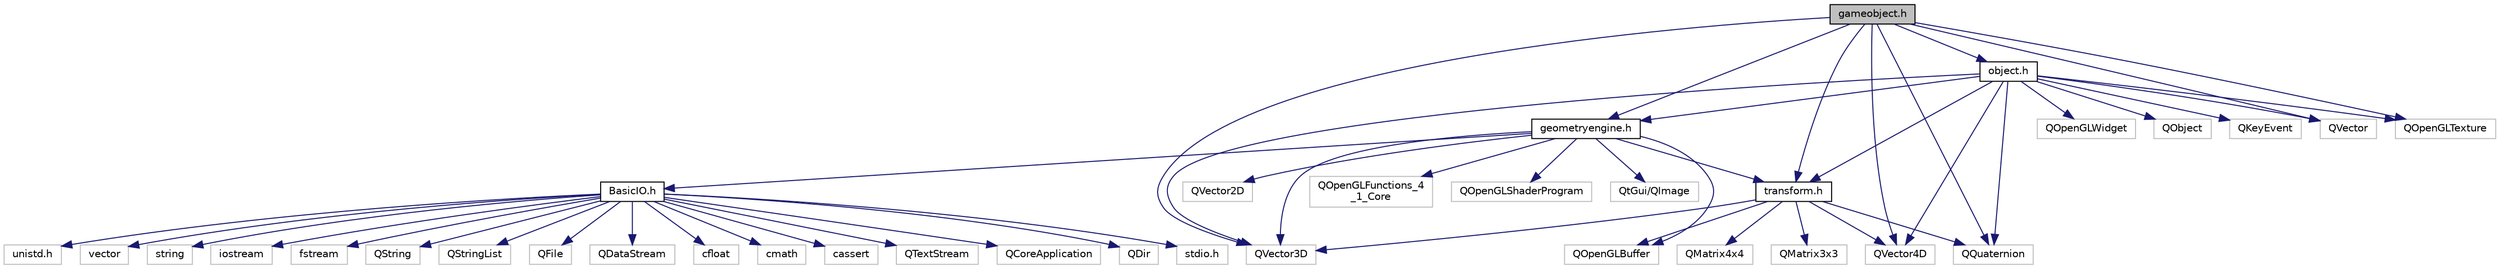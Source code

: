digraph "gameobject.h"
{
 // LATEX_PDF_SIZE
  edge [fontname="Helvetica",fontsize="10",labelfontname="Helvetica",labelfontsize="10"];
  node [fontname="Helvetica",fontsize="10",shape=record];
  Node1 [label="gameobject.h",height=0.2,width=0.4,color="black", fillcolor="grey75", style="filled", fontcolor="black",tooltip="le fichier contient la classe GameObject contient les objets qui ne subisse pas la gravité,..."];
  Node1 -> Node2 [color="midnightblue",fontsize="10",style="solid",fontname="Helvetica"];
  Node2 [label="transform.h",height=0.2,width=0.4,color="black", fillcolor="white", style="filled",URL="$transform_8h.html",tooltip="le fichier contient la classe Transform effectue les calculs géométrique afin de générer une matrice ..."];
  Node2 -> Node3 [color="midnightblue",fontsize="10",style="solid",fontname="Helvetica"];
  Node3 [label="QMatrix3x3",height=0.2,width=0.4,color="grey75", fillcolor="white", style="filled",tooltip=" "];
  Node2 -> Node4 [color="midnightblue",fontsize="10",style="solid",fontname="Helvetica"];
  Node4 [label="QMatrix4x4",height=0.2,width=0.4,color="grey75", fillcolor="white", style="filled",tooltip=" "];
  Node2 -> Node5 [color="midnightblue",fontsize="10",style="solid",fontname="Helvetica"];
  Node5 [label="QVector3D",height=0.2,width=0.4,color="grey75", fillcolor="white", style="filled",tooltip=" "];
  Node2 -> Node6 [color="midnightblue",fontsize="10",style="solid",fontname="Helvetica"];
  Node6 [label="QVector4D",height=0.2,width=0.4,color="grey75", fillcolor="white", style="filled",tooltip=" "];
  Node2 -> Node7 [color="midnightblue",fontsize="10",style="solid",fontname="Helvetica"];
  Node7 [label="QQuaternion",height=0.2,width=0.4,color="grey75", fillcolor="white", style="filled",tooltip=" "];
  Node2 -> Node8 [color="midnightblue",fontsize="10",style="solid",fontname="Helvetica"];
  Node8 [label="QOpenGLBuffer",height=0.2,width=0.4,color="grey75", fillcolor="white", style="filled",tooltip=" "];
  Node1 -> Node9 [color="midnightblue",fontsize="10",style="solid",fontname="Helvetica"];
  Node9 [label="geometryengine.h",height=0.2,width=0.4,color="black", fillcolor="white", style="filled",URL="$geometryengine_8h.html",tooltip="le fichier contient la classe GeometryEngine qui effectue toute les actions en rapport aux maillage"];
  Node9 -> Node10 [color="midnightblue",fontsize="10",style="solid",fontname="Helvetica"];
  Node10 [label="QOpenGLFunctions_4\l_1_Core",height=0.2,width=0.4,color="grey75", fillcolor="white", style="filled",tooltip=" "];
  Node9 -> Node11 [color="midnightblue",fontsize="10",style="solid",fontname="Helvetica"];
  Node11 [label="QOpenGLShaderProgram",height=0.2,width=0.4,color="grey75", fillcolor="white", style="filled",tooltip=" "];
  Node9 -> Node8 [color="midnightblue",fontsize="10",style="solid",fontname="Helvetica"];
  Node9 -> Node12 [color="midnightblue",fontsize="10",style="solid",fontname="Helvetica"];
  Node12 [label="QtGui/QImage",height=0.2,width=0.4,color="grey75", fillcolor="white", style="filled",tooltip=" "];
  Node9 -> Node13 [color="midnightblue",fontsize="10",style="solid",fontname="Helvetica"];
  Node13 [label="QVector2D",height=0.2,width=0.4,color="grey75", fillcolor="white", style="filled",tooltip=" "];
  Node9 -> Node5 [color="midnightblue",fontsize="10",style="solid",fontname="Helvetica"];
  Node9 -> Node14 [color="midnightblue",fontsize="10",style="solid",fontname="Helvetica"];
  Node14 [label="BasicIO.h",height=0.2,width=0.4,color="black", fillcolor="white", style="filled",URL="$_basic_i_o_8h.html",tooltip="librairie fournie afin de pouvoir lire un fichier. a été modifié afin de pouvoir lire un fichiers \"of..."];
  Node14 -> Node15 [color="midnightblue",fontsize="10",style="solid",fontname="Helvetica"];
  Node15 [label="vector",height=0.2,width=0.4,color="grey75", fillcolor="white", style="filled",tooltip=" "];
  Node14 -> Node16 [color="midnightblue",fontsize="10",style="solid",fontname="Helvetica"];
  Node16 [label="string",height=0.2,width=0.4,color="grey75", fillcolor="white", style="filled",tooltip=" "];
  Node14 -> Node17 [color="midnightblue",fontsize="10",style="solid",fontname="Helvetica"];
  Node17 [label="iostream",height=0.2,width=0.4,color="grey75", fillcolor="white", style="filled",tooltip=" "];
  Node14 -> Node18 [color="midnightblue",fontsize="10",style="solid",fontname="Helvetica"];
  Node18 [label="fstream",height=0.2,width=0.4,color="grey75", fillcolor="white", style="filled",tooltip=" "];
  Node14 -> Node19 [color="midnightblue",fontsize="10",style="solid",fontname="Helvetica"];
  Node19 [label="QString",height=0.2,width=0.4,color="grey75", fillcolor="white", style="filled",tooltip=" "];
  Node14 -> Node20 [color="midnightblue",fontsize="10",style="solid",fontname="Helvetica"];
  Node20 [label="QStringList",height=0.2,width=0.4,color="grey75", fillcolor="white", style="filled",tooltip=" "];
  Node14 -> Node21 [color="midnightblue",fontsize="10",style="solid",fontname="Helvetica"];
  Node21 [label="QFile",height=0.2,width=0.4,color="grey75", fillcolor="white", style="filled",tooltip=" "];
  Node14 -> Node22 [color="midnightblue",fontsize="10",style="solid",fontname="Helvetica"];
  Node22 [label="QDataStream",height=0.2,width=0.4,color="grey75", fillcolor="white", style="filled",tooltip=" "];
  Node14 -> Node23 [color="midnightblue",fontsize="10",style="solid",fontname="Helvetica"];
  Node23 [label="cfloat",height=0.2,width=0.4,color="grey75", fillcolor="white", style="filled",tooltip=" "];
  Node14 -> Node24 [color="midnightblue",fontsize="10",style="solid",fontname="Helvetica"];
  Node24 [label="cmath",height=0.2,width=0.4,color="grey75", fillcolor="white", style="filled",tooltip=" "];
  Node14 -> Node25 [color="midnightblue",fontsize="10",style="solid",fontname="Helvetica"];
  Node25 [label="cassert",height=0.2,width=0.4,color="grey75", fillcolor="white", style="filled",tooltip=" "];
  Node14 -> Node26 [color="midnightblue",fontsize="10",style="solid",fontname="Helvetica"];
  Node26 [label="QTextStream",height=0.2,width=0.4,color="grey75", fillcolor="white", style="filled",tooltip=" "];
  Node14 -> Node27 [color="midnightblue",fontsize="10",style="solid",fontname="Helvetica"];
  Node27 [label="QCoreApplication",height=0.2,width=0.4,color="grey75", fillcolor="white", style="filled",tooltip=" "];
  Node14 -> Node28 [color="midnightblue",fontsize="10",style="solid",fontname="Helvetica"];
  Node28 [label="QDir",height=0.2,width=0.4,color="grey75", fillcolor="white", style="filled",tooltip=" "];
  Node14 -> Node29 [color="midnightblue",fontsize="10",style="solid",fontname="Helvetica"];
  Node29 [label="stdio.h",height=0.2,width=0.4,color="grey75", fillcolor="white", style="filled",tooltip=" "];
  Node14 -> Node30 [color="midnightblue",fontsize="10",style="solid",fontname="Helvetica"];
  Node30 [label="unistd.h",height=0.2,width=0.4,color="grey75", fillcolor="white", style="filled",tooltip=" "];
  Node9 -> Node2 [color="midnightblue",fontsize="10",style="solid",fontname="Helvetica"];
  Node1 -> Node31 [color="midnightblue",fontsize="10",style="solid",fontname="Helvetica"];
  Node31 [label="object.h",height=0.2,width=0.4,color="black", fillcolor="white", style="filled",URL="$object_8h.html",tooltip="le fichier contient la classe Object est la classe mère et est abstraite, elle contient les comportem..."];
  Node31 -> Node2 [color="midnightblue",fontsize="10",style="solid",fontname="Helvetica"];
  Node31 -> Node9 [color="midnightblue",fontsize="10",style="solid",fontname="Helvetica"];
  Node31 -> Node5 [color="midnightblue",fontsize="10",style="solid",fontname="Helvetica"];
  Node31 -> Node6 [color="midnightblue",fontsize="10",style="solid",fontname="Helvetica"];
  Node31 -> Node7 [color="midnightblue",fontsize="10",style="solid",fontname="Helvetica"];
  Node31 -> Node32 [color="midnightblue",fontsize="10",style="solid",fontname="Helvetica"];
  Node32 [label="QVector",height=0.2,width=0.4,color="grey75", fillcolor="white", style="filled",tooltip=" "];
  Node31 -> Node33 [color="midnightblue",fontsize="10",style="solid",fontname="Helvetica"];
  Node33 [label="QOpenGLTexture",height=0.2,width=0.4,color="grey75", fillcolor="white", style="filled",tooltip=" "];
  Node31 -> Node34 [color="midnightblue",fontsize="10",style="solid",fontname="Helvetica"];
  Node34 [label="QOpenGLWidget",height=0.2,width=0.4,color="grey75", fillcolor="white", style="filled",tooltip=" "];
  Node31 -> Node35 [color="midnightblue",fontsize="10",style="solid",fontname="Helvetica"];
  Node35 [label="QObject",height=0.2,width=0.4,color="grey75", fillcolor="white", style="filled",tooltip=" "];
  Node31 -> Node36 [color="midnightblue",fontsize="10",style="solid",fontname="Helvetica"];
  Node36 [label="QKeyEvent",height=0.2,width=0.4,color="grey75", fillcolor="white", style="filled",tooltip=" "];
  Node1 -> Node5 [color="midnightblue",fontsize="10",style="solid",fontname="Helvetica"];
  Node1 -> Node6 [color="midnightblue",fontsize="10",style="solid",fontname="Helvetica"];
  Node1 -> Node7 [color="midnightblue",fontsize="10",style="solid",fontname="Helvetica"];
  Node1 -> Node32 [color="midnightblue",fontsize="10",style="solid",fontname="Helvetica"];
  Node1 -> Node33 [color="midnightblue",fontsize="10",style="solid",fontname="Helvetica"];
}
